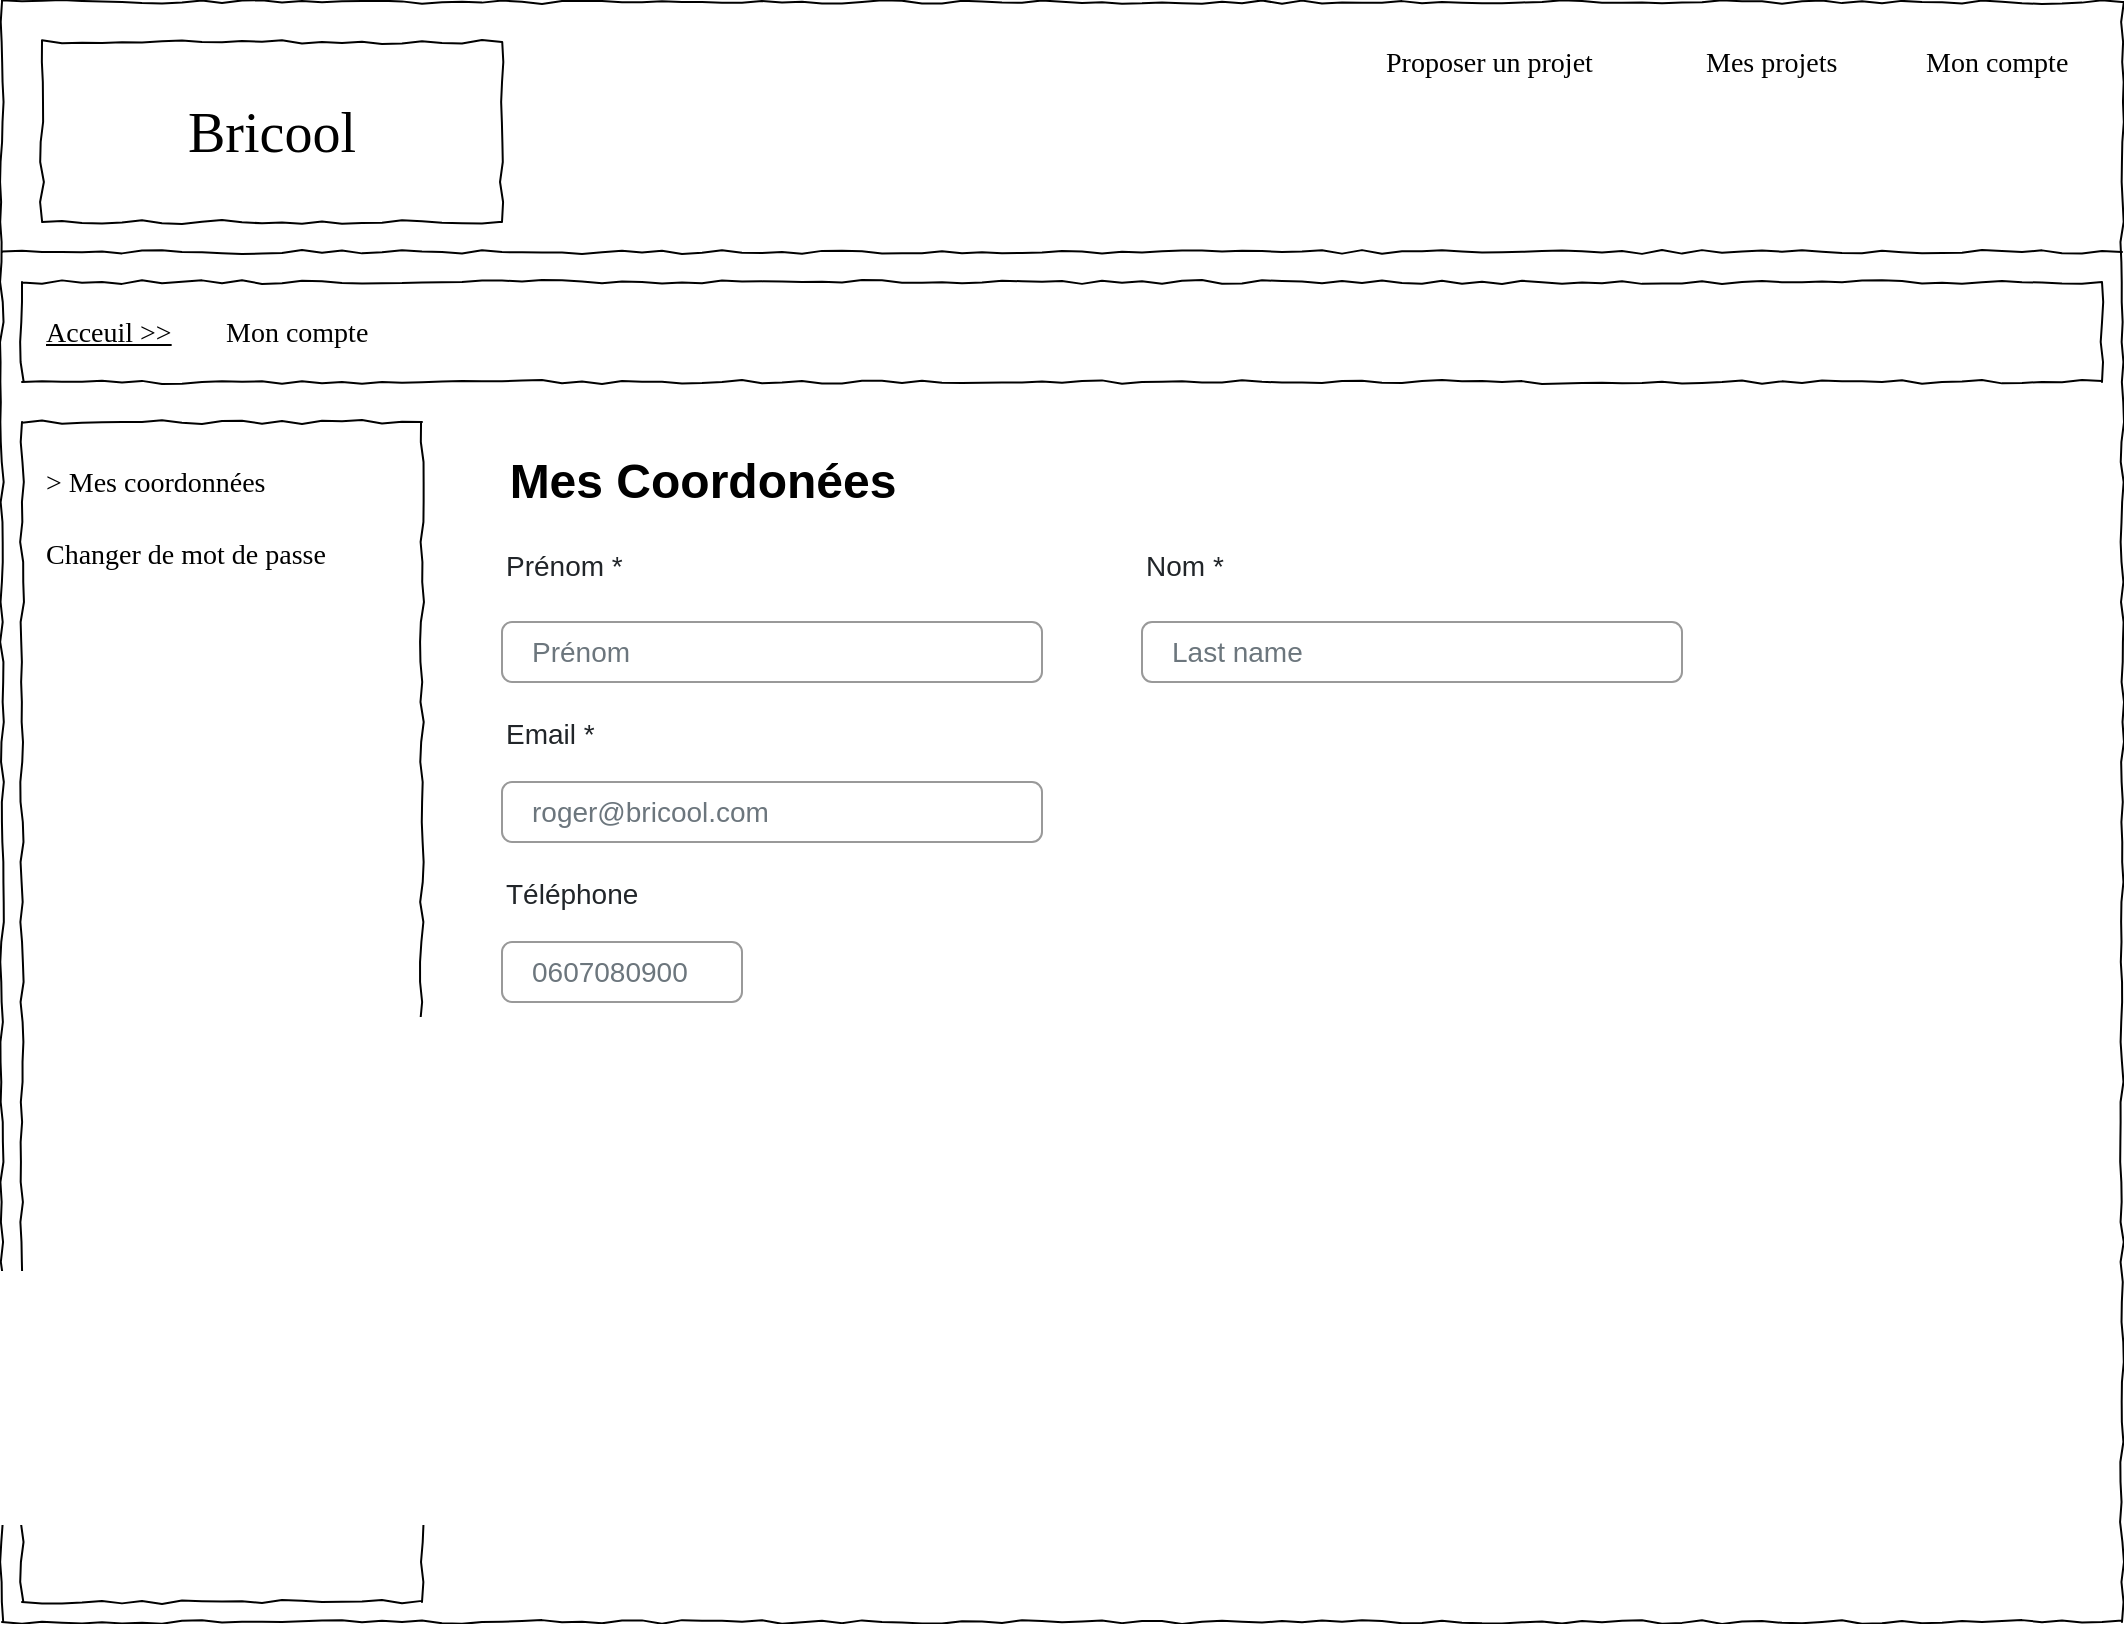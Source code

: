 <mxfile version="14.6.13" type="device"><diagram name="Page-1" id="03018318-947c-dd8e-b7a3-06fadd420f32"><mxGraphModel dx="1463" dy="856" grid="1" gridSize="10" guides="1" tooltips="1" connect="1" arrows="1" fold="1" page="1" pageScale="1" pageWidth="1100" pageHeight="850" background="#ffffff" math="0" shadow="0"><root><mxCell id="0"/><mxCell id="1" parent="0"/><mxCell id="677b7b8949515195-1" value="" style="whiteSpace=wrap;html=1;rounded=0;shadow=0;labelBackgroundColor=none;strokeColor=#000000;strokeWidth=1;fillColor=none;fontFamily=Verdana;fontSize=12;fontColor=#000000;align=center;comic=1;" parent="1" vertex="1"><mxGeometry x="20" y="20" width="1060" height="810" as="geometry"/></mxCell><mxCell id="677b7b8949515195-2" value="Bricool" style="whiteSpace=wrap;html=1;rounded=0;shadow=0;labelBackgroundColor=none;strokeWidth=1;fontFamily=Verdana;fontSize=28;align=center;comic=1;" parent="1" vertex="1"><mxGeometry x="40" y="40" width="230" height="90" as="geometry"/></mxCell><mxCell id="677b7b8949515195-4" value="Proposer un projet" style="text;html=1;points=[];align=left;verticalAlign=top;spacingTop=-4;fontSize=14;fontFamily=Verdana" parent="1" vertex="1"><mxGeometry x="710" y="40" width="60" height="20" as="geometry"/></mxCell><mxCell id="677b7b8949515195-5" value="Mes projets" style="text;html=1;points=[];align=left;verticalAlign=top;spacingTop=-4;fontSize=14;fontFamily=Verdana" parent="1" vertex="1"><mxGeometry x="870" y="40" width="110" height="20" as="geometry"/></mxCell><mxCell id="677b7b8949515195-6" value="Mon compte" style="text;html=1;points=[];align=left;verticalAlign=top;spacingTop=-4;fontSize=14;fontFamily=Verdana" parent="1" vertex="1"><mxGeometry x="980" y="40" width="60" height="20" as="geometry"/></mxCell><mxCell id="677b7b8949515195-8" value="" style="whiteSpace=wrap;html=1;rounded=0;shadow=0;labelBackgroundColor=none;strokeWidth=1;fillColor=none;fontFamily=Verdana;fontSize=12;align=center;comic=1;" parent="1" vertex="1"><mxGeometry x="30" y="230" width="200" height="590" as="geometry"/></mxCell><mxCell id="677b7b8949515195-9" value="" style="line;strokeWidth=1;html=1;rounded=0;shadow=0;labelBackgroundColor=none;fillColor=none;fontFamily=Verdana;fontSize=14;fontColor=#000000;align=center;comic=1;" parent="1" vertex="1"><mxGeometry x="20" y="140" width="1060" height="10" as="geometry"/></mxCell><mxCell id="677b7b8949515195-10" value="" style="whiteSpace=wrap;html=1;rounded=0;shadow=0;labelBackgroundColor=none;strokeWidth=1;fillColor=none;fontFamily=Verdana;fontSize=12;align=center;comic=1;" parent="1" vertex="1"><mxGeometry x="30" y="160" width="1040" height="50" as="geometry"/></mxCell><mxCell id="677b7b8949515195-11" value="&lt;u&gt;Acceuil &amp;gt;&amp;gt;&lt;/u&gt;" style="text;html=1;points=[];align=left;verticalAlign=top;spacingTop=-4;fontSize=14;fontFamily=Verdana" parent="1" vertex="1"><mxGeometry x="40" y="175" width="60" height="20" as="geometry"/></mxCell><mxCell id="677b7b8949515195-12" value="Mon compte" style="text;html=1;points=[];align=left;verticalAlign=top;spacingTop=-4;fontSize=14;fontFamily=Verdana" parent="1" vertex="1"><mxGeometry x="130" y="175" width="60" height="20" as="geometry"/></mxCell><mxCell id="677b7b8949515195-27" value="&amp;gt; Mes coordonnées" style="text;html=1;points=[];align=left;verticalAlign=top;spacingTop=-4;fontSize=14;fontFamily=Verdana" parent="1" vertex="1"><mxGeometry x="40" y="250" width="170" height="20" as="geometry"/></mxCell><mxCell id="677b7b8949515195-28" value="Changer de mot de passe" style="text;html=1;points=[];align=left;verticalAlign=top;spacingTop=-4;fontSize=14;fontFamily=Verdana" parent="1" vertex="1"><mxGeometry x="40" y="286" width="170" height="20" as="geometry"/></mxCell><mxCell id="amoFbDWfr3DbgKntUjbi-10" value="Mes Coordonées" style="text;strokeColor=none;fillColor=none;html=1;fontSize=24;fontStyle=1;verticalAlign=middle;align=center;" vertex="1" parent="1"><mxGeometry x="320" y="240" width="100" height="40" as="geometry"/></mxCell><mxCell id="amoFbDWfr3DbgKntUjbi-11" value="Prénom" style="html=1;shadow=0;dashed=0;shape=mxgraph.bootstrap.rrect;rSize=5;fillColor=none;strokeColor=#999999;align=left;spacing=15;fontSize=14;fontColor=#6C767D;" vertex="1" parent="1"><mxGeometry x="270" y="330" width="270" height="30" as="geometry"/></mxCell><mxCell id="amoFbDWfr3DbgKntUjbi-12" value="Last name" style="html=1;shadow=0;dashed=0;shape=mxgraph.bootstrap.rrect;rSize=5;fillColor=none;strokeColor=#999999;align=left;spacing=15;fontSize=14;fontColor=#6C767D;" vertex="1" parent="1"><mxGeometry x="590" y="330" width="270" height="30" as="geometry"/></mxCell><mxCell id="amoFbDWfr3DbgKntUjbi-15" value="Email *" style="fillColor=none;strokeColor=none;align=left;fontSize=14;fontColor=#212529;" vertex="1" parent="1"><mxGeometry x="270" y="370" width="200" height="30" as="geometry"/></mxCell><mxCell id="amoFbDWfr3DbgKntUjbi-16" value="roger@bricool.com" style="html=1;shadow=0;dashed=0;shape=mxgraph.bootstrap.rrect;rSize=5;fillColor=none;strokeColor=#999999;align=left;spacing=15;fontSize=14;fontColor=#6C767D;" vertex="1" parent="1"><mxGeometry x="270" y="410" width="270" height="30" as="geometry"/></mxCell><mxCell id="amoFbDWfr3DbgKntUjbi-19" value="Prénom *" style="fillColor=none;strokeColor=none;align=left;fontSize=14;fontColor=#212529;" vertex="1" parent="1"><mxGeometry x="270" y="286" width="200" height="30" as="geometry"/></mxCell><mxCell id="amoFbDWfr3DbgKntUjbi-20" value="Nom *" style="fillColor=none;strokeColor=none;align=left;fontSize=14;fontColor=#212529;" vertex="1" parent="1"><mxGeometry x="590" y="286" width="200" height="30" as="geometry"/></mxCell><mxCell id="amoFbDWfr3DbgKntUjbi-21" value="0607080900" style="html=1;shadow=0;dashed=0;shape=mxgraph.bootstrap.rrect;rSize=5;fillColor=none;strokeColor=#999999;align=left;spacing=15;fontSize=14;fontColor=#6C767D;" vertex="1" parent="1"><mxGeometry x="270" y="490" width="120" height="30" as="geometry"/></mxCell><mxCell id="amoFbDWfr3DbgKntUjbi-22" value="Téléphone" style="fillColor=none;strokeColor=none;align=left;fontSize=14;fontColor=#212529;" vertex="1" parent="1"><mxGeometry x="270" y="450" width="200" height="30" as="geometry"/></mxCell></root></mxGraphModel></diagram></mxfile>